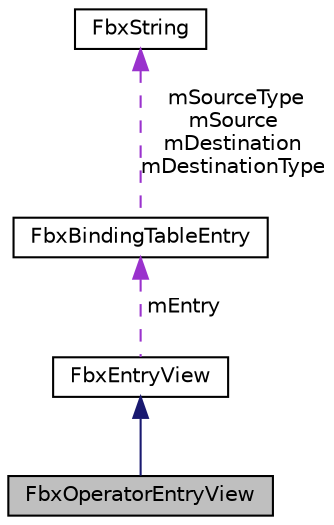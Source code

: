 digraph "FbxOperatorEntryView"
{
  edge [fontname="Helvetica",fontsize="10",labelfontname="Helvetica",labelfontsize="10"];
  node [fontname="Helvetica",fontsize="10",shape=record];
  Node2 [label="FbxOperatorEntryView",height=0.2,width=0.4,color="black", fillcolor="grey75", style="filled", fontcolor="black"];
  Node3 -> Node2 [dir="back",color="midnightblue",fontsize="10",style="solid"];
  Node3 [label="FbxEntryView",height=0.2,width=0.4,color="black", fillcolor="white", style="filled",URL="$class_fbx_entry_view.html"];
  Node4 -> Node3 [dir="back",color="darkorchid3",fontsize="10",style="dashed",label=" mEntry" ];
  Node4 [label="FbxBindingTableEntry",height=0.2,width=0.4,color="black", fillcolor="white", style="filled",URL="$class_fbx_binding_table_entry.html"];
  Node5 -> Node4 [dir="back",color="darkorchid3",fontsize="10",style="dashed",label=" mSourceType\nmSource\nmDestination\nmDestinationType" ];
  Node5 [label="FbxString",height=0.2,width=0.4,color="black", fillcolor="white", style="filled",URL="$class_fbx_string.html"];
}
